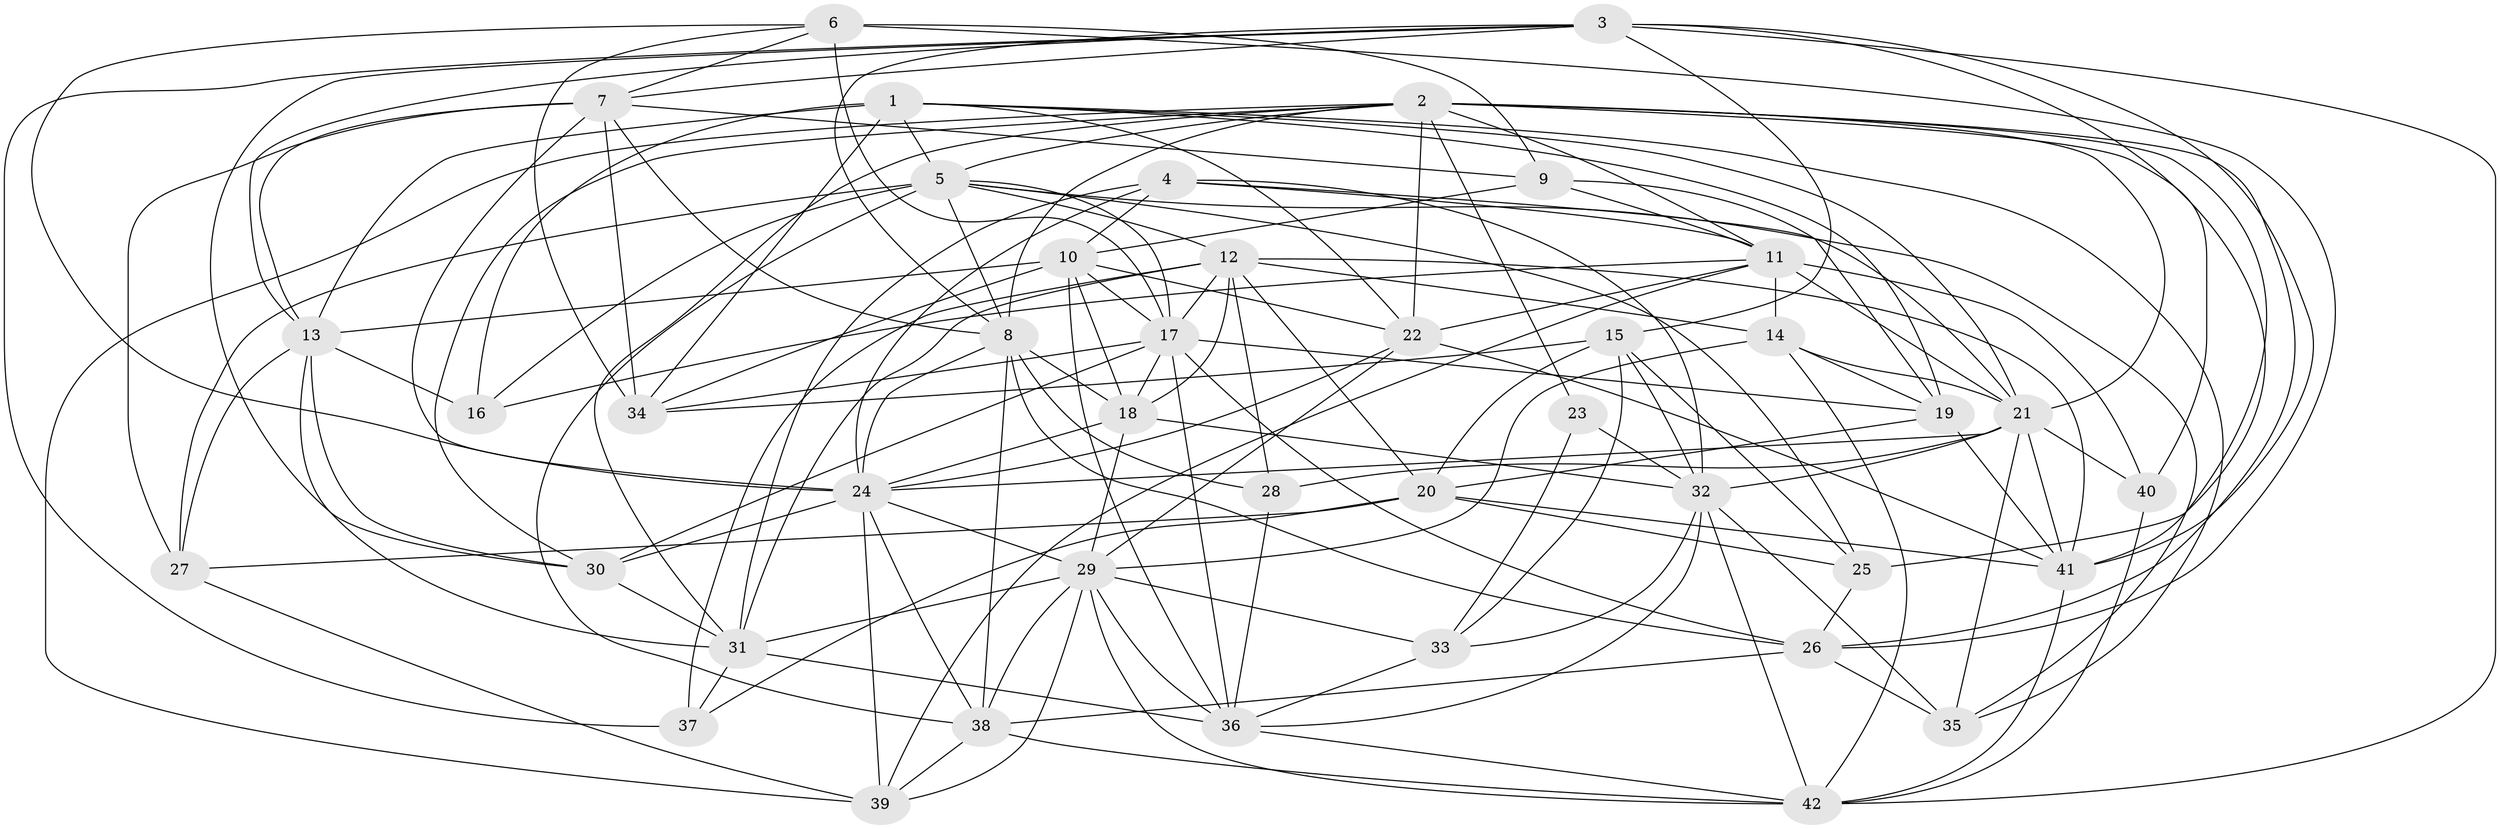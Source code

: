 // original degree distribution, {4: 1.0}
// Generated by graph-tools (version 1.1) at 2025/53/03/04/25 22:53:35]
// undirected, 42 vertices, 150 edges
graph export_dot {
  node [color=gray90,style=filled];
  1;
  2;
  3;
  4;
  5;
  6;
  7;
  8;
  9;
  10;
  11;
  12;
  13;
  14;
  15;
  16;
  17;
  18;
  19;
  20;
  21;
  22;
  23;
  24;
  25;
  26;
  27;
  28;
  29;
  30;
  31;
  32;
  33;
  34;
  35;
  36;
  37;
  38;
  39;
  40;
  41;
  42;
  1 -- 5 [weight=1.0];
  1 -- 13 [weight=4.0];
  1 -- 16 [weight=1.0];
  1 -- 19 [weight=1.0];
  1 -- 21 [weight=1.0];
  1 -- 22 [weight=1.0];
  1 -- 34 [weight=2.0];
  1 -- 35 [weight=1.0];
  2 -- 5 [weight=1.0];
  2 -- 8 [weight=1.0];
  2 -- 11 [weight=1.0];
  2 -- 21 [weight=1.0];
  2 -- 22 [weight=1.0];
  2 -- 23 [weight=1.0];
  2 -- 26 [weight=1.0];
  2 -- 30 [weight=1.0];
  2 -- 31 [weight=1.0];
  2 -- 39 [weight=1.0];
  2 -- 40 [weight=1.0];
  2 -- 41 [weight=1.0];
  3 -- 7 [weight=1.0];
  3 -- 8 [weight=1.0];
  3 -- 13 [weight=1.0];
  3 -- 15 [weight=1.0];
  3 -- 25 [weight=1.0];
  3 -- 30 [weight=1.0];
  3 -- 37 [weight=1.0];
  3 -- 41 [weight=1.0];
  3 -- 42 [weight=2.0];
  4 -- 10 [weight=1.0];
  4 -- 11 [weight=1.0];
  4 -- 21 [weight=1.0];
  4 -- 24 [weight=1.0];
  4 -- 31 [weight=1.0];
  4 -- 32 [weight=1.0];
  5 -- 8 [weight=1.0];
  5 -- 12 [weight=1.0];
  5 -- 16 [weight=1.0];
  5 -- 17 [weight=1.0];
  5 -- 25 [weight=1.0];
  5 -- 27 [weight=3.0];
  5 -- 35 [weight=1.0];
  5 -- 38 [weight=1.0];
  6 -- 7 [weight=1.0];
  6 -- 9 [weight=2.0];
  6 -- 17 [weight=2.0];
  6 -- 24 [weight=1.0];
  6 -- 26 [weight=2.0];
  6 -- 34 [weight=2.0];
  7 -- 8 [weight=1.0];
  7 -- 9 [weight=1.0];
  7 -- 13 [weight=1.0];
  7 -- 24 [weight=1.0];
  7 -- 27 [weight=1.0];
  7 -- 34 [weight=1.0];
  8 -- 18 [weight=1.0];
  8 -- 24 [weight=1.0];
  8 -- 26 [weight=1.0];
  8 -- 28 [weight=1.0];
  8 -- 38 [weight=2.0];
  9 -- 10 [weight=1.0];
  9 -- 11 [weight=1.0];
  9 -- 19 [weight=1.0];
  10 -- 13 [weight=1.0];
  10 -- 17 [weight=2.0];
  10 -- 18 [weight=1.0];
  10 -- 22 [weight=2.0];
  10 -- 34 [weight=1.0];
  10 -- 36 [weight=1.0];
  11 -- 14 [weight=1.0];
  11 -- 16 [weight=1.0];
  11 -- 21 [weight=2.0];
  11 -- 22 [weight=1.0];
  11 -- 39 [weight=1.0];
  11 -- 40 [weight=1.0];
  12 -- 14 [weight=1.0];
  12 -- 17 [weight=1.0];
  12 -- 18 [weight=1.0];
  12 -- 20 [weight=1.0];
  12 -- 28 [weight=1.0];
  12 -- 31 [weight=2.0];
  12 -- 37 [weight=1.0];
  12 -- 41 [weight=1.0];
  13 -- 16 [weight=1.0];
  13 -- 27 [weight=1.0];
  13 -- 30 [weight=2.0];
  13 -- 31 [weight=1.0];
  14 -- 19 [weight=3.0];
  14 -- 21 [weight=1.0];
  14 -- 29 [weight=1.0];
  14 -- 42 [weight=1.0];
  15 -- 20 [weight=1.0];
  15 -- 25 [weight=2.0];
  15 -- 32 [weight=2.0];
  15 -- 33 [weight=1.0];
  15 -- 34 [weight=1.0];
  17 -- 18 [weight=1.0];
  17 -- 19 [weight=1.0];
  17 -- 26 [weight=1.0];
  17 -- 30 [weight=1.0];
  17 -- 34 [weight=1.0];
  17 -- 36 [weight=1.0];
  18 -- 24 [weight=2.0];
  18 -- 29 [weight=1.0];
  18 -- 32 [weight=1.0];
  19 -- 20 [weight=1.0];
  19 -- 41 [weight=1.0];
  20 -- 25 [weight=1.0];
  20 -- 27 [weight=2.0];
  20 -- 37 [weight=1.0];
  20 -- 41 [weight=1.0];
  21 -- 24 [weight=1.0];
  21 -- 28 [weight=1.0];
  21 -- 32 [weight=1.0];
  21 -- 35 [weight=1.0];
  21 -- 40 [weight=1.0];
  21 -- 41 [weight=1.0];
  22 -- 24 [weight=1.0];
  22 -- 29 [weight=1.0];
  22 -- 41 [weight=1.0];
  23 -- 32 [weight=2.0];
  23 -- 33 [weight=1.0];
  24 -- 29 [weight=1.0];
  24 -- 30 [weight=1.0];
  24 -- 38 [weight=1.0];
  24 -- 39 [weight=1.0];
  25 -- 26 [weight=1.0];
  26 -- 35 [weight=1.0];
  26 -- 38 [weight=1.0];
  27 -- 39 [weight=1.0];
  28 -- 36 [weight=1.0];
  29 -- 31 [weight=1.0];
  29 -- 33 [weight=2.0];
  29 -- 36 [weight=1.0];
  29 -- 38 [weight=1.0];
  29 -- 39 [weight=1.0];
  29 -- 42 [weight=2.0];
  30 -- 31 [weight=2.0];
  31 -- 36 [weight=1.0];
  31 -- 37 [weight=1.0];
  32 -- 33 [weight=1.0];
  32 -- 35 [weight=2.0];
  32 -- 36 [weight=1.0];
  32 -- 42 [weight=1.0];
  33 -- 36 [weight=1.0];
  36 -- 42 [weight=1.0];
  38 -- 39 [weight=1.0];
  38 -- 42 [weight=1.0];
  40 -- 42 [weight=1.0];
  41 -- 42 [weight=1.0];
}
